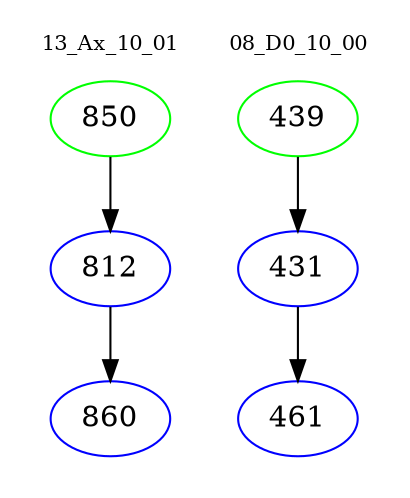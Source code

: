 digraph{
subgraph cluster_0 {
color = white
label = "13_Ax_10_01";
fontsize=10;
T0_850 [label="850", color="green"]
T0_850 -> T0_812 [color="black"]
T0_812 [label="812", color="blue"]
T0_812 -> T0_860 [color="black"]
T0_860 [label="860", color="blue"]
}
subgraph cluster_1 {
color = white
label = "08_D0_10_00";
fontsize=10;
T1_439 [label="439", color="green"]
T1_439 -> T1_431 [color="black"]
T1_431 [label="431", color="blue"]
T1_431 -> T1_461 [color="black"]
T1_461 [label="461", color="blue"]
}
}

